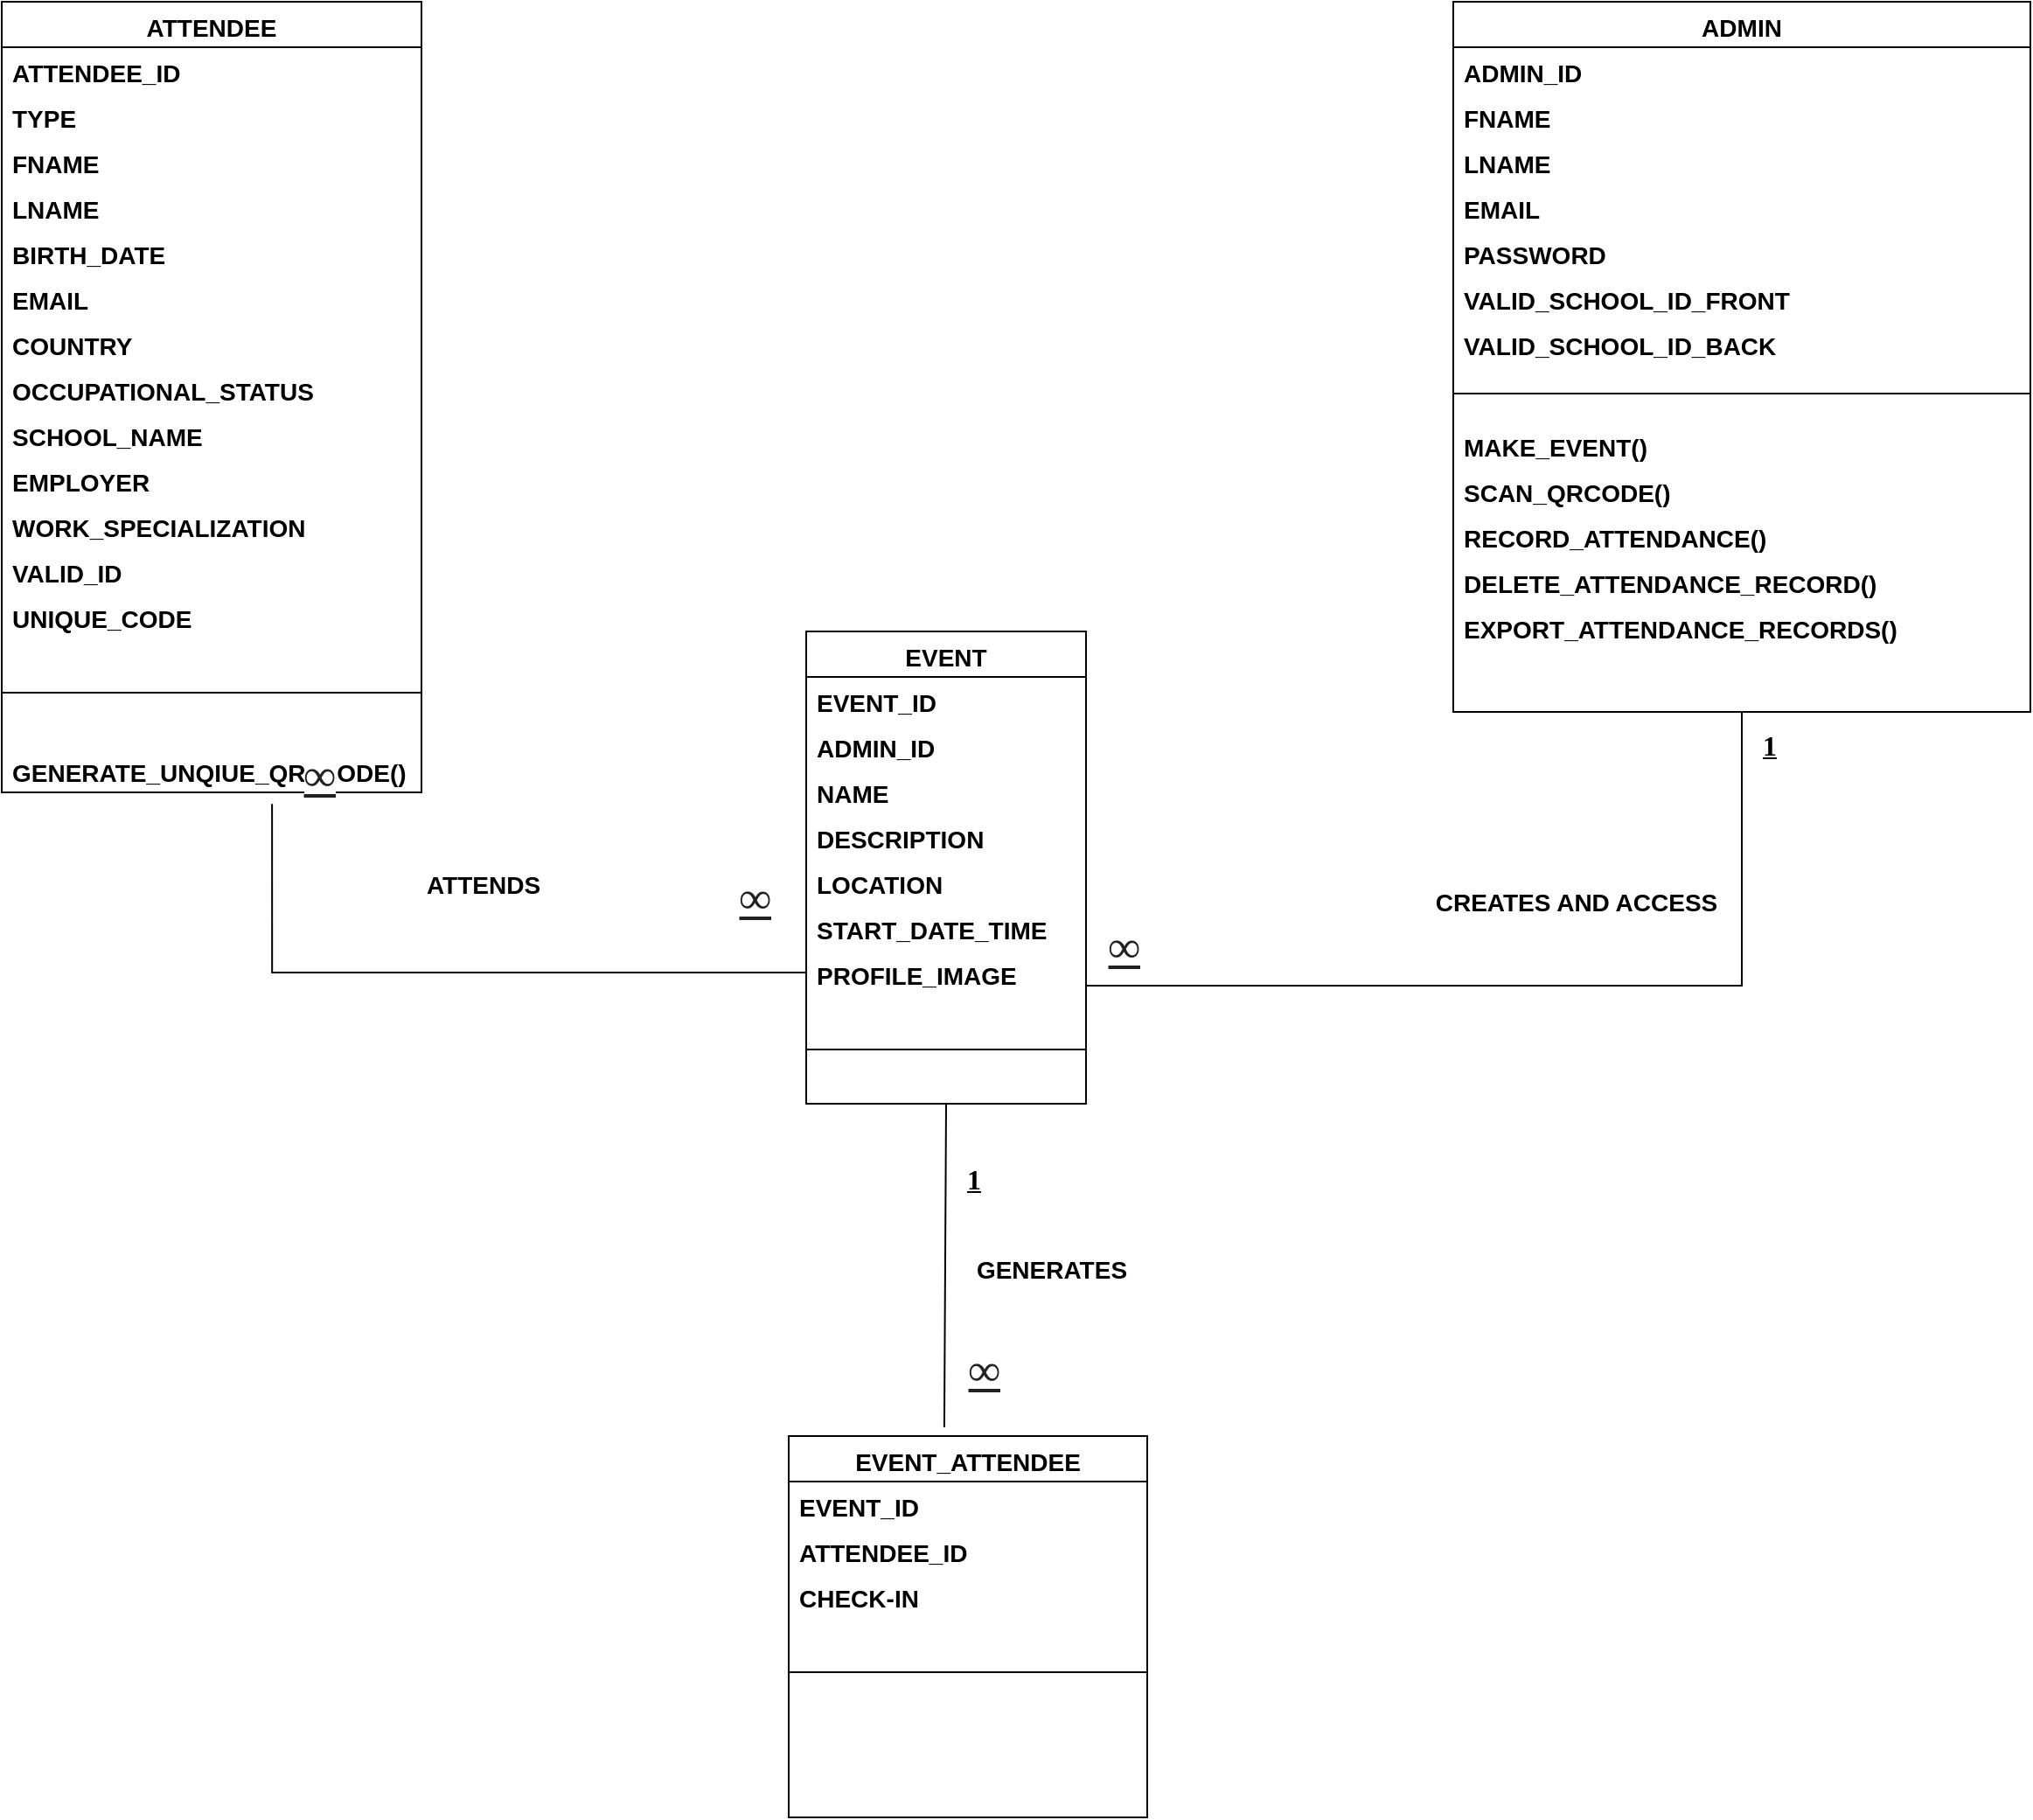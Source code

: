<mxfile>
    <diagram name="Page-1" id="1V9v-ihTE4OdS7-O7ssR">
        <mxGraphModel dx="882" dy="607" grid="1" gridSize="10" guides="1" tooltips="1" connect="1" arrows="1" fold="1" page="1" pageScale="1" pageWidth="850" pageHeight="1100" math="0" shadow="0">
            <root>
                <mxCell id="0"/>
                <mxCell id="1" parent="0"/>
                <mxCell id="C-_YA7ob9BhJ3NEAPIPZ-8" value="ADMIN" style="swimlane;fontStyle=1;align=center;verticalAlign=top;childLayout=stackLayout;horizontal=1;startSize=26;horizontalStack=0;resizeParent=1;resizeLast=0;collapsible=1;marginBottom=0;rounded=0;shadow=0;strokeWidth=1;fontSize=14;" parent="1" vertex="1">
                    <mxGeometry x="960" y="810" width="330" height="406" as="geometry">
                        <mxRectangle x="550" y="140" width="160" height="26" as="alternateBounds"/>
                    </mxGeometry>
                </mxCell>
                <mxCell id="PILxaBpNoNDFwZcB2TvU-3" value="ADMIN_ID" style="text;align=left;verticalAlign=top;spacingLeft=4;spacingRight=4;overflow=hidden;rotatable=0;points=[[0,0.5],[1,0.5]];portConstraint=eastwest;fontStyle=1;fontSize=14;" parent="C-_YA7ob9BhJ3NEAPIPZ-8" vertex="1">
                    <mxGeometry y="26" width="330" height="26" as="geometry"/>
                </mxCell>
                <mxCell id="PILxaBpNoNDFwZcB2TvU-13" value="FNAME" style="text;align=left;verticalAlign=top;spacingLeft=4;spacingRight=4;overflow=hidden;rotatable=0;points=[[0,0.5],[1,0.5]];portConstraint=eastwest;fontStyle=1;fontSize=14;" parent="C-_YA7ob9BhJ3NEAPIPZ-8" vertex="1">
                    <mxGeometry y="52" width="330" height="26" as="geometry"/>
                </mxCell>
                <mxCell id="PILxaBpNoNDFwZcB2TvU-8" value="LNAME" style="text;align=left;verticalAlign=top;spacingLeft=4;spacingRight=4;overflow=hidden;rotatable=0;points=[[0,0.5],[1,0.5]];portConstraint=eastwest;rounded=0;shadow=0;html=0;fontStyle=1;fontSize=14;" parent="C-_YA7ob9BhJ3NEAPIPZ-8" vertex="1">
                    <mxGeometry y="78" width="330" height="26" as="geometry"/>
                </mxCell>
                <mxCell id="PILxaBpNoNDFwZcB2TvU-10" value="EMAIL" style="text;align=left;verticalAlign=top;spacingLeft=4;spacingRight=4;overflow=hidden;rotatable=0;points=[[0,0.5],[1,0.5]];portConstraint=eastwest;rounded=0;shadow=0;html=0;fontStyle=1;fontSize=14;" parent="C-_YA7ob9BhJ3NEAPIPZ-8" vertex="1">
                    <mxGeometry y="104" width="330" height="26" as="geometry"/>
                </mxCell>
                <mxCell id="PILxaBpNoNDFwZcB2TvU-11" value="PASSWORD" style="text;align=left;verticalAlign=top;spacingLeft=4;spacingRight=4;overflow=hidden;rotatable=0;points=[[0,0.5],[1,0.5]];portConstraint=eastwest;rounded=0;shadow=0;html=0;fontStyle=1;fontSize=14;" parent="C-_YA7ob9BhJ3NEAPIPZ-8" vertex="1">
                    <mxGeometry y="130" width="330" height="26" as="geometry"/>
                </mxCell>
                <mxCell id="C-_YA7ob9BhJ3NEAPIPZ-9" value="VALID_SCHOOL_ID_FRONT" style="text;align=left;verticalAlign=top;spacingLeft=4;spacingRight=4;overflow=hidden;rotatable=0;points=[[0,0.5],[1,0.5]];portConstraint=eastwest;rounded=0;shadow=0;html=0;fontStyle=1;fontSize=14;" parent="C-_YA7ob9BhJ3NEAPIPZ-8" vertex="1">
                    <mxGeometry y="156" width="330" height="26" as="geometry"/>
                </mxCell>
                <mxCell id="3" value="VALID_SCHOOL_ID_BACK" style="text;align=left;verticalAlign=top;spacingLeft=4;spacingRight=4;overflow=hidden;rotatable=0;points=[[0,0.5],[1,0.5]];portConstraint=eastwest;rounded=0;shadow=0;html=0;fontStyle=1;fontSize=14;" vertex="1" parent="C-_YA7ob9BhJ3NEAPIPZ-8">
                    <mxGeometry y="182" width="330" height="26" as="geometry"/>
                </mxCell>
                <mxCell id="C-_YA7ob9BhJ3NEAPIPZ-10" value="" style="line;html=1;strokeWidth=1;align=left;verticalAlign=middle;spacingTop=-1;spacingLeft=3;spacingRight=3;rotatable=0;labelPosition=right;points=[];portConstraint=eastwest;fontStyle=1;fontSize=14;" parent="C-_YA7ob9BhJ3NEAPIPZ-8" vertex="1">
                    <mxGeometry y="208" width="330" height="32" as="geometry"/>
                </mxCell>
                <mxCell id="C-_YA7ob9BhJ3NEAPIPZ-25" value="MAKE_EVENT()" style="text;align=left;verticalAlign=top;spacingLeft=4;spacingRight=4;overflow=hidden;rotatable=0;points=[[0,0.5],[1,0.5]];portConstraint=eastwest;rounded=0;shadow=0;html=0;fontStyle=1;fontSize=14;" parent="C-_YA7ob9BhJ3NEAPIPZ-8" vertex="1">
                    <mxGeometry y="240" width="330" height="26" as="geometry"/>
                </mxCell>
                <mxCell id="C-_YA7ob9BhJ3NEAPIPZ-27" value="SCAN_QRCODE()" style="text;align=left;verticalAlign=top;spacingLeft=4;spacingRight=4;overflow=hidden;rotatable=0;points=[[0,0.5],[1,0.5]];portConstraint=eastwest;rounded=0;shadow=0;html=0;fontStyle=1;fontSize=14;" parent="C-_YA7ob9BhJ3NEAPIPZ-8" vertex="1">
                    <mxGeometry y="266" width="330" height="26" as="geometry"/>
                </mxCell>
                <mxCell id="C-_YA7ob9BhJ3NEAPIPZ-28" value="RECORD_ATTENDANCE()" style="text;align=left;verticalAlign=top;spacingLeft=4;spacingRight=4;overflow=hidden;rotatable=0;points=[[0,0.5],[1,0.5]];portConstraint=eastwest;rounded=0;shadow=0;html=0;fontStyle=1;fontSize=14;" parent="C-_YA7ob9BhJ3NEAPIPZ-8" vertex="1">
                    <mxGeometry y="292" width="330" height="26" as="geometry"/>
                </mxCell>
                <mxCell id="C-_YA7ob9BhJ3NEAPIPZ-32" value="DELETE_ATTENDANCE_RECORD()" style="text;align=left;verticalAlign=top;spacingLeft=4;spacingRight=4;overflow=hidden;rotatable=0;points=[[0,0.5],[1,0.5]];portConstraint=eastwest;rounded=0;shadow=0;html=0;fontStyle=1;fontSize=14;" parent="C-_YA7ob9BhJ3NEAPIPZ-8" vertex="1">
                    <mxGeometry y="318" width="330" height="26" as="geometry"/>
                </mxCell>
                <mxCell id="jt9Rpqc0SSo82gG_l2bn-1" value="EXPORT_ATTENDANCE_RECORDS()" style="text;align=left;verticalAlign=top;spacingLeft=4;spacingRight=4;overflow=hidden;rotatable=0;points=[[0,0.5],[1,0.5]];portConstraint=eastwest;rounded=0;shadow=0;html=0;fontStyle=1;fontSize=14;" parent="C-_YA7ob9BhJ3NEAPIPZ-8" vertex="1">
                    <mxGeometry y="344" width="330" height="26" as="geometry"/>
                </mxCell>
                <mxCell id="C-_YA7ob9BhJ3NEAPIPZ-11" value="ATTENDEE" style="swimlane;fontStyle=1;align=center;verticalAlign=top;childLayout=stackLayout;horizontal=1;startSize=26;horizontalStack=0;resizeParent=1;resizeLast=0;collapsible=1;marginBottom=0;rounded=0;shadow=0;strokeWidth=1;fontSize=14;" parent="1" vertex="1">
                    <mxGeometry x="130" y="810" width="240" height="452" as="geometry">
                        <mxRectangle x="550" y="140" width="160" height="26" as="alternateBounds"/>
                    </mxGeometry>
                </mxCell>
                <mxCell id="PILxaBpNoNDFwZcB2TvU-1" value="ATTENDEE_ID" style="text;align=left;verticalAlign=top;spacingLeft=4;spacingRight=4;overflow=hidden;rotatable=0;points=[[0,0.5],[1,0.5]];portConstraint=eastwest;fontStyle=1;fontSize=14;" parent="C-_YA7ob9BhJ3NEAPIPZ-11" vertex="1">
                    <mxGeometry y="26" width="240" height="26" as="geometry"/>
                </mxCell>
                <mxCell id="5rycE57drXAxLoQRYDm0-1" value="TYPE" style="text;align=left;verticalAlign=top;spacingLeft=4;spacingRight=4;overflow=hidden;rotatable=0;points=[[0,0.5],[1,0.5]];portConstraint=eastwest;fontStyle=1;fontSize=14;" parent="C-_YA7ob9BhJ3NEAPIPZ-11" vertex="1">
                    <mxGeometry y="52" width="240" height="26" as="geometry"/>
                </mxCell>
                <mxCell id="PILxaBpNoNDFwZcB2TvU-14" value="FNAME" style="text;align=left;verticalAlign=top;spacingLeft=4;spacingRight=4;overflow=hidden;rotatable=0;points=[[0,0.5],[1,0.5]];portConstraint=eastwest;fontStyle=1;fontSize=14;" parent="C-_YA7ob9BhJ3NEAPIPZ-11" vertex="1">
                    <mxGeometry y="78" width="240" height="26" as="geometry"/>
                </mxCell>
                <mxCell id="PILxaBpNoNDFwZcB2TvU-15" value="LNAME" style="text;align=left;verticalAlign=top;spacingLeft=4;spacingRight=4;overflow=hidden;rotatable=0;points=[[0,0.5],[1,0.5]];portConstraint=eastwest;rounded=0;shadow=0;html=0;fontStyle=1;fontSize=14;" parent="C-_YA7ob9BhJ3NEAPIPZ-11" vertex="1">
                    <mxGeometry y="104" width="240" height="26" as="geometry"/>
                </mxCell>
                <mxCell id="oYo7KDjqIsXuLMj4vYDj-1" value="BIRTH_DATE" style="text;align=left;verticalAlign=top;spacingLeft=4;spacingRight=4;overflow=hidden;rotatable=0;points=[[0,0.5],[1,0.5]];portConstraint=eastwest;rounded=0;shadow=0;html=0;fontStyle=1;fontSize=14;" parent="C-_YA7ob9BhJ3NEAPIPZ-11" vertex="1">
                    <mxGeometry y="130" width="240" height="26" as="geometry"/>
                </mxCell>
                <mxCell id="C-_YA7ob9BhJ3NEAPIPZ-6" value="EMAIL" style="text;align=left;verticalAlign=top;spacingLeft=4;spacingRight=4;overflow=hidden;rotatable=0;points=[[0,0.5],[1,0.5]];portConstraint=eastwest;rounded=0;shadow=0;html=0;fontStyle=1;fontSize=14;" parent="C-_YA7ob9BhJ3NEAPIPZ-11" vertex="1">
                    <mxGeometry y="156" width="240" height="26" as="geometry"/>
                </mxCell>
                <mxCell id="C-_YA7ob9BhJ3NEAPIPZ-5" value="COUNTRY" style="text;align=left;verticalAlign=top;spacingLeft=4;spacingRight=4;overflow=hidden;rotatable=0;points=[[0,0.5],[1,0.5]];portConstraint=eastwest;rounded=0;shadow=0;html=0;fontStyle=1;fontSize=14;" parent="C-_YA7ob9BhJ3NEAPIPZ-11" vertex="1">
                    <mxGeometry y="182" width="240" height="26" as="geometry"/>
                </mxCell>
                <mxCell id="C-_YA7ob9BhJ3NEAPIPZ-13" value="OCCUPATIONAL_STATUS" style="text;align=left;verticalAlign=top;spacingLeft=4;spacingRight=4;overflow=hidden;rotatable=0;points=[[0,0.5],[1,0.5]];portConstraint=eastwest;rounded=0;shadow=0;html=0;fontStyle=1;fontSize=14;" parent="C-_YA7ob9BhJ3NEAPIPZ-11" vertex="1">
                    <mxGeometry y="208" width="240" height="26" as="geometry"/>
                </mxCell>
                <mxCell id="PILxaBpNoNDFwZcB2TvU-12" value="SCHOOL_NAME" style="text;align=left;verticalAlign=top;spacingLeft=4;spacingRight=4;overflow=hidden;rotatable=0;points=[[0,0.5],[1,0.5]];portConstraint=eastwest;rounded=0;shadow=0;html=0;fontStyle=1;fontSize=14;" parent="C-_YA7ob9BhJ3NEAPIPZ-11" vertex="1">
                    <mxGeometry y="234" width="240" height="26" as="geometry"/>
                </mxCell>
                <mxCell id="C-_YA7ob9BhJ3NEAPIPZ-14" value="EMPLOYER" style="text;align=left;verticalAlign=top;spacingLeft=4;spacingRight=4;overflow=hidden;rotatable=0;points=[[0,0.5],[1,0.5]];portConstraint=eastwest;rounded=0;shadow=0;html=0;fontStyle=1;fontSize=14;" parent="C-_YA7ob9BhJ3NEAPIPZ-11" vertex="1">
                    <mxGeometry y="260" width="240" height="26" as="geometry"/>
                </mxCell>
                <mxCell id="5rycE57drXAxLoQRYDm0-2" value="WORK_SPECIALIZATION&#10;" style="text;align=left;verticalAlign=top;spacingLeft=4;spacingRight=4;overflow=hidden;rotatable=0;points=[[0,0.5],[1,0.5]];portConstraint=eastwest;rounded=0;shadow=0;html=0;fontStyle=1;fontSize=14;" parent="C-_YA7ob9BhJ3NEAPIPZ-11" vertex="1">
                    <mxGeometry y="286" width="240" height="26" as="geometry"/>
                </mxCell>
                <mxCell id="C-_YA7ob9BhJ3NEAPIPZ-16" value="VALID_ID" style="text;align=left;verticalAlign=top;spacingLeft=4;spacingRight=4;overflow=hidden;rotatable=0;points=[[0,0.5],[1,0.5]];portConstraint=eastwest;rounded=0;shadow=0;html=0;fontStyle=1;fontSize=14;" parent="C-_YA7ob9BhJ3NEAPIPZ-11" vertex="1">
                    <mxGeometry y="312" width="240" height="26" as="geometry"/>
                </mxCell>
                <mxCell id="Tb6iNUMqegQ_d8c3sUtk-1" value="UNIQUE_CODE" style="text;align=left;verticalAlign=top;spacingLeft=4;spacingRight=4;overflow=hidden;rotatable=0;points=[[0,0.5],[1,0.5]];portConstraint=eastwest;rounded=0;shadow=0;html=0;fontStyle=1;fontSize=14;" parent="C-_YA7ob9BhJ3NEAPIPZ-11" vertex="1">
                    <mxGeometry y="338" width="240" height="26" as="geometry"/>
                </mxCell>
                <mxCell id="C-_YA7ob9BhJ3NEAPIPZ-17" value="" style="line;html=1;strokeWidth=1;align=left;verticalAlign=middle;spacingTop=-1;spacingLeft=3;spacingRight=3;rotatable=0;labelPosition=right;points=[];portConstraint=eastwest;fontStyle=1;fontSize=14;" parent="C-_YA7ob9BhJ3NEAPIPZ-11" vertex="1">
                    <mxGeometry y="364" width="240" height="62" as="geometry"/>
                </mxCell>
                <mxCell id="C-_YA7ob9BhJ3NEAPIPZ-35" value="GENERATE_UNQIUE_QR_CODE()" style="text;align=left;verticalAlign=top;spacingLeft=4;spacingRight=4;overflow=hidden;rotatable=0;points=[[0,0.5],[1,0.5]];portConstraint=eastwest;rounded=0;shadow=0;html=0;fontStyle=1;fontSize=14;" parent="C-_YA7ob9BhJ3NEAPIPZ-11" vertex="1">
                    <mxGeometry y="426" width="240" height="26" as="geometry"/>
                </mxCell>
                <mxCell id="C-_YA7ob9BhJ3NEAPIPZ-18" value="EVENT" style="swimlane;fontStyle=1;align=center;verticalAlign=top;childLayout=stackLayout;horizontal=1;startSize=26;horizontalStack=0;resizeParent=1;resizeLast=0;collapsible=1;marginBottom=0;rounded=0;shadow=0;strokeWidth=1;fontSize=14;" parent="1" vertex="1">
                    <mxGeometry x="590" y="1170" width="160" height="270" as="geometry">
                        <mxRectangle x="550" y="140" width="160" height="26" as="alternateBounds"/>
                    </mxGeometry>
                </mxCell>
                <mxCell id="0w4Q-ztAK2Uj9Jr4XVgA-25" value="EVENT_ID" style="text;align=left;verticalAlign=top;spacingLeft=4;spacingRight=4;overflow=hidden;rotatable=0;points=[[0,0.5],[1,0.5]];portConstraint=eastwest;rounded=0;shadow=0;html=0;fontStyle=1;fontSize=14;" parent="C-_YA7ob9BhJ3NEAPIPZ-18" vertex="1">
                    <mxGeometry y="26" width="160" height="26" as="geometry"/>
                </mxCell>
                <mxCell id="0w4Q-ztAK2Uj9Jr4XVgA-57" value="ADMIN_ID" style="text;align=left;verticalAlign=top;spacingLeft=4;spacingRight=4;overflow=hidden;rotatable=0;points=[[0,0.5],[1,0.5]];portConstraint=eastwest;rounded=0;shadow=0;html=0;fontStyle=1;fontSize=14;" parent="C-_YA7ob9BhJ3NEAPIPZ-18" vertex="1">
                    <mxGeometry y="52" width="160" height="26" as="geometry"/>
                </mxCell>
                <mxCell id="C-_YA7ob9BhJ3NEAPIPZ-19" value="NAME" style="text;align=left;verticalAlign=top;spacingLeft=4;spacingRight=4;overflow=hidden;rotatable=0;points=[[0,0.5],[1,0.5]];portConstraint=eastwest;fontStyle=1;fontSize=14;" parent="C-_YA7ob9BhJ3NEAPIPZ-18" vertex="1">
                    <mxGeometry y="78" width="160" height="26" as="geometry"/>
                </mxCell>
                <mxCell id="0w4Q-ztAK2Uj9Jr4XVgA-1" value="DESCRIPTION" style="text;align=left;verticalAlign=top;spacingLeft=4;spacingRight=4;overflow=hidden;rotatable=0;points=[[0,0.5],[1,0.5]];portConstraint=eastwest;rounded=0;shadow=0;html=0;fontStyle=1;fontSize=14;" parent="C-_YA7ob9BhJ3NEAPIPZ-18" vertex="1">
                    <mxGeometry y="104" width="160" height="26" as="geometry"/>
                </mxCell>
                <mxCell id="C-_YA7ob9BhJ3NEAPIPZ-21" value="LOCATION" style="text;align=left;verticalAlign=top;spacingLeft=4;spacingRight=4;overflow=hidden;rotatable=0;points=[[0,0.5],[1,0.5]];portConstraint=eastwest;rounded=0;shadow=0;html=0;fontStyle=1;fontSize=14;" parent="C-_YA7ob9BhJ3NEAPIPZ-18" vertex="1">
                    <mxGeometry y="130" width="160" height="26" as="geometry"/>
                </mxCell>
                <mxCell id="C-_YA7ob9BhJ3NEAPIPZ-20" value="START_DATE_TIME" style="text;align=left;verticalAlign=top;spacingLeft=4;spacingRight=4;overflow=hidden;rotatable=0;points=[[0,0.5],[1,0.5]];portConstraint=eastwest;rounded=0;shadow=0;html=0;fontStyle=1;fontSize=14;" parent="C-_YA7ob9BhJ3NEAPIPZ-18" vertex="1">
                    <mxGeometry y="156" width="160" height="26" as="geometry"/>
                </mxCell>
                <mxCell id="sWRfYNfRhY8hW44-vaSO-1" value="PROFILE_IMAGE" style="text;align=left;verticalAlign=top;spacingLeft=4;spacingRight=4;overflow=hidden;rotatable=0;points=[[0,0.5],[1,0.5]];portConstraint=eastwest;rounded=0;shadow=0;html=0;fontStyle=1;fontSize=14;" parent="C-_YA7ob9BhJ3NEAPIPZ-18" vertex="1">
                    <mxGeometry y="182" width="160" height="26" as="geometry"/>
                </mxCell>
                <mxCell id="C-_YA7ob9BhJ3NEAPIPZ-24" value="" style="line;html=1;strokeWidth=1;align=left;verticalAlign=middle;spacingTop=-1;spacingLeft=3;spacingRight=3;rotatable=0;labelPosition=right;points=[];portConstraint=eastwest;fontStyle=1;fontSize=14;" parent="C-_YA7ob9BhJ3NEAPIPZ-18" vertex="1">
                    <mxGeometry y="208" width="160" height="62" as="geometry"/>
                </mxCell>
                <mxCell id="C-_YA7ob9BhJ3NEAPIPZ-52" value="" style="endArrow=none;html=1;edgeStyle=orthogonalEdgeStyle;rounded=0;entryX=0;entryY=0.5;entryDx=0;entryDy=0;fontStyle=1;fontSize=14;exitX=0.644;exitY=1.254;exitDx=0;exitDy=0;exitPerimeter=0;" parent="1" source="C-_YA7ob9BhJ3NEAPIPZ-35" edge="1">
                    <mxGeometry relative="1" as="geometry">
                        <mxPoint x="281" y="1080" as="sourcePoint"/>
                        <mxPoint x="590" y="1365" as="targetPoint"/>
                        <Array as="points">
                            <mxPoint x="285" y="1365"/>
                        </Array>
                    </mxGeometry>
                </mxCell>
                <mxCell id="C-_YA7ob9BhJ3NEAPIPZ-59" value="" style="endArrow=none;html=1;edgeStyle=orthogonalEdgeStyle;rounded=0;entryX=1;entryY=0.75;entryDx=0;entryDy=0;exitX=0.5;exitY=1;exitDx=0;exitDy=0;fontStyle=1;fontSize=14;" parent="1" source="C-_YA7ob9BhJ3NEAPIPZ-8" target="C-_YA7ob9BhJ3NEAPIPZ-18" edge="1">
                    <mxGeometry relative="1" as="geometry">
                        <mxPoint x="980" y="1080" as="sourcePoint"/>
                        <mxPoint x="1289" y="1287" as="targetPoint"/>
                    </mxGeometry>
                </mxCell>
                <mxCell id="C-_YA7ob9BhJ3NEAPIPZ-60" value="&lt;font size=&quot;1&quot; face=&quot;Lucida Console&quot; style=&quot;&quot;&gt;&lt;u style=&quot;font-size: 16px;&quot;&gt;1&lt;/u&gt;&lt;/font&gt;" style="edgeLabel;resizable=0;html=1;align=left;verticalAlign=bottom;fontStyle=1;fontSize=15;" parent="C-_YA7ob9BhJ3NEAPIPZ-59" connectable="0" vertex="1">
                    <mxGeometry x="-1" relative="1" as="geometry">
                        <mxPoint x="10" y="30" as="offset"/>
                    </mxGeometry>
                </mxCell>
                <mxCell id="C-_YA7ob9BhJ3NEAPIPZ-61" value="&lt;span style=&quot;color: rgb(34, 34, 34); font-size: 25.6px; text-align: start; text-wrap: wrap;&quot;&gt;&lt;u style=&quot;&quot;&gt;&lt;font face=&quot;Lucida Console&quot;&gt;∞&lt;/font&gt;&lt;/u&gt;&lt;/span&gt;" style="edgeLabel;resizable=0;html=1;align=right;verticalAlign=bottom;fontStyle=1;fontSize=14;" parent="C-_YA7ob9BhJ3NEAPIPZ-59" connectable="0" vertex="1">
                    <mxGeometry x="1" relative="1" as="geometry">
                        <mxPoint x="31" y="-4" as="offset"/>
                    </mxGeometry>
                </mxCell>
                <mxCell id="0w4Q-ztAK2Uj9Jr4XVgA-26" value="&lt;span style=&quot;color: rgb(34, 34, 34); font-size: 25.6px; text-align: start; text-wrap: wrap;&quot;&gt;&lt;u style=&quot;&quot;&gt;&lt;font face=&quot;Lucida Console&quot;&gt;∞&lt;/font&gt;&lt;/u&gt;&lt;/span&gt;" style="edgeLabel;resizable=0;html=1;align=right;verticalAlign=bottom;fontStyle=1;fontSize=14;" parent="C-_YA7ob9BhJ3NEAPIPZ-59" connectable="0" vertex="1">
                    <mxGeometry x="1" relative="1" as="geometry">
                        <mxPoint x="-180" y="-32" as="offset"/>
                    </mxGeometry>
                </mxCell>
                <mxCell id="0w4Q-ztAK2Uj9Jr4XVgA-27" value="&lt;span style=&quot;color: rgb(34, 34, 34); font-size: 25.6px; text-align: start; text-wrap: wrap;&quot;&gt;&lt;u style=&quot;&quot;&gt;&lt;font face=&quot;Lucida Console&quot;&gt;∞&lt;/font&gt;&lt;/u&gt;&lt;/span&gt;" style="edgeLabel;resizable=0;html=1;align=right;verticalAlign=bottom;fontStyle=1;fontSize=14;" parent="C-_YA7ob9BhJ3NEAPIPZ-59" connectable="0" vertex="1">
                    <mxGeometry x="1" relative="1" as="geometry">
                        <mxPoint x="-429" y="-102" as="offset"/>
                    </mxGeometry>
                </mxCell>
                <mxCell id="0w4Q-ztAK2Uj9Jr4XVgA-44" value="&lt;font size=&quot;1&quot; face=&quot;Lucida Console&quot; style=&quot;&quot;&gt;&lt;u style=&quot;font-size: 16px;&quot;&gt;1&lt;/u&gt;&lt;/font&gt;" style="edgeLabel;resizable=0;html=1;align=left;verticalAlign=bottom;fontStyle=1;fontSize=15;" parent="C-_YA7ob9BhJ3NEAPIPZ-59" connectable="0" vertex="1">
                    <mxGeometry x="-1" relative="1" as="geometry">
                        <mxPoint x="-445" y="278" as="offset"/>
                    </mxGeometry>
                </mxCell>
                <mxCell id="0w4Q-ztAK2Uj9Jr4XVgA-52" value="&lt;span style=&quot;color: rgb(34, 34, 34); font-size: 25.6px; text-align: start; text-wrap: wrap;&quot;&gt;&lt;u style=&quot;&quot;&gt;&lt;font face=&quot;Lucida Console&quot;&gt;∞&lt;/font&gt;&lt;/u&gt;&lt;/span&gt;" style="edgeLabel;resizable=0;html=1;align=right;verticalAlign=bottom;fontStyle=1;fontSize=14;" parent="C-_YA7ob9BhJ3NEAPIPZ-59" connectable="0" vertex="1">
                    <mxGeometry x="1" relative="1" as="geometry">
                        <mxPoint x="-49" y="238" as="offset"/>
                    </mxGeometry>
                </mxCell>
                <mxCell id="0w4Q-ztAK2Uj9Jr4XVgA-15" value="EVENT_ATTENDEE" style="swimlane;fontStyle=1;align=center;verticalAlign=top;childLayout=stackLayout;horizontal=1;startSize=26;horizontalStack=0;resizeParent=1;resizeLast=0;collapsible=1;marginBottom=0;rounded=0;shadow=0;strokeWidth=1;fontSize=14;" parent="1" vertex="1">
                    <mxGeometry x="580" y="1630" width="205" height="218" as="geometry">
                        <mxRectangle x="865" y="1530" width="160" height="26" as="alternateBounds"/>
                    </mxGeometry>
                </mxCell>
                <mxCell id="0w4Q-ztAK2Uj9Jr4XVgA-17" value="EVENT_ID" style="text;align=left;verticalAlign=top;spacingLeft=4;spacingRight=4;overflow=hidden;rotatable=0;points=[[0,0.5],[1,0.5]];portConstraint=eastwest;rounded=0;shadow=0;html=0;fontStyle=1;fontSize=14;" parent="0w4Q-ztAK2Uj9Jr4XVgA-15" vertex="1">
                    <mxGeometry y="26" width="205" height="26" as="geometry"/>
                </mxCell>
                <mxCell id="0w4Q-ztAK2Uj9Jr4XVgA-18" value="ATTENDEE_ID" style="text;align=left;verticalAlign=top;spacingLeft=4;spacingRight=4;overflow=hidden;rotatable=0;points=[[0,0.5],[1,0.5]];portConstraint=eastwest;rounded=0;shadow=0;html=0;fontStyle=1;fontSize=14;" parent="0w4Q-ztAK2Uj9Jr4XVgA-15" vertex="1">
                    <mxGeometry y="52" width="205" height="26" as="geometry"/>
                </mxCell>
                <mxCell id="0w4Q-ztAK2Uj9Jr4XVgA-19" value="CHECK-IN" style="text;align=left;verticalAlign=top;spacingLeft=4;spacingRight=4;overflow=hidden;rotatable=0;points=[[0,0.5],[1,0.5]];portConstraint=eastwest;rounded=0;shadow=0;html=0;fontStyle=1;fontSize=14;" parent="0w4Q-ztAK2Uj9Jr4XVgA-15" vertex="1">
                    <mxGeometry y="78" width="205" height="26" as="geometry"/>
                </mxCell>
                <mxCell id="0w4Q-ztAK2Uj9Jr4XVgA-21" value="" style="line;html=1;strokeWidth=1;align=left;verticalAlign=middle;spacingTop=-1;spacingLeft=3;spacingRight=3;rotatable=0;labelPosition=right;points=[];portConstraint=eastwest;fontStyle=1;fontSize=14;" parent="0w4Q-ztAK2Uj9Jr4XVgA-15" vertex="1">
                    <mxGeometry y="104" width="205" height="62" as="geometry"/>
                </mxCell>
                <mxCell id="0w4Q-ztAK2Uj9Jr4XVgA-43" value="" style="endArrow=none;html=1;rounded=0;entryX=0.5;entryY=1;entryDx=0;entryDy=0;fontStyle=1;fontSize=14;exitX=0.434;exitY=-0.023;exitDx=0;exitDy=0;exitPerimeter=0;" parent="1" source="0w4Q-ztAK2Uj9Jr4XVgA-15" target="C-_YA7ob9BhJ3NEAPIPZ-18" edge="1">
                    <mxGeometry width="50" height="50" relative="1" as="geometry">
                        <mxPoint x="956" y="1564" as="sourcePoint"/>
                        <mxPoint x="710" y="1450" as="targetPoint"/>
                        <Array as="points"/>
                    </mxGeometry>
                </mxCell>
                <mxCell id="0w4Q-ztAK2Uj9Jr4XVgA-47" value="CREATES AND ACCESS" style="text;html=1;align=center;verticalAlign=middle;resizable=0;points=[];autosize=1;strokeColor=none;fillColor=none;fontStyle=1;fontSize=14;" parent="1" vertex="1">
                    <mxGeometry x="940" y="1310" width="180" height="30" as="geometry"/>
                </mxCell>
                <mxCell id="0w4Q-ztAK2Uj9Jr4XVgA-56" value="ATTENDS" style="text;html=1;align=center;verticalAlign=middle;resizable=0;points=[];autosize=1;strokeColor=none;fillColor=none;fontStyle=1;fontSize=14;" parent="1" vertex="1">
                    <mxGeometry x="360" y="1300" width="90" height="30" as="geometry"/>
                </mxCell>
                <mxCell id="0w4Q-ztAK2Uj9Jr4XVgA-58" value="GENERATES" style="text;html=1;align=center;verticalAlign=middle;resizable=0;points=[];autosize=1;strokeColor=none;fillColor=none;fontStyle=1;fontSize=14;" parent="1" vertex="1">
                    <mxGeometry x="675" y="1520" width="110" height="30" as="geometry"/>
                </mxCell>
            </root>
        </mxGraphModel>
    </diagram>
</mxfile>